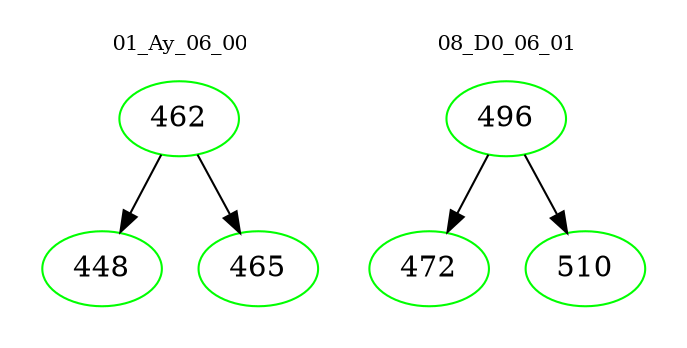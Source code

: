 digraph{
subgraph cluster_0 {
color = white
label = "01_Ay_06_00";
fontsize=10;
T0_462 [label="462", color="green"]
T0_462 -> T0_448 [color="black"]
T0_448 [label="448", color="green"]
T0_462 -> T0_465 [color="black"]
T0_465 [label="465", color="green"]
}
subgraph cluster_1 {
color = white
label = "08_D0_06_01";
fontsize=10;
T1_496 [label="496", color="green"]
T1_496 -> T1_472 [color="black"]
T1_472 [label="472", color="green"]
T1_496 -> T1_510 [color="black"]
T1_510 [label="510", color="green"]
}
}

